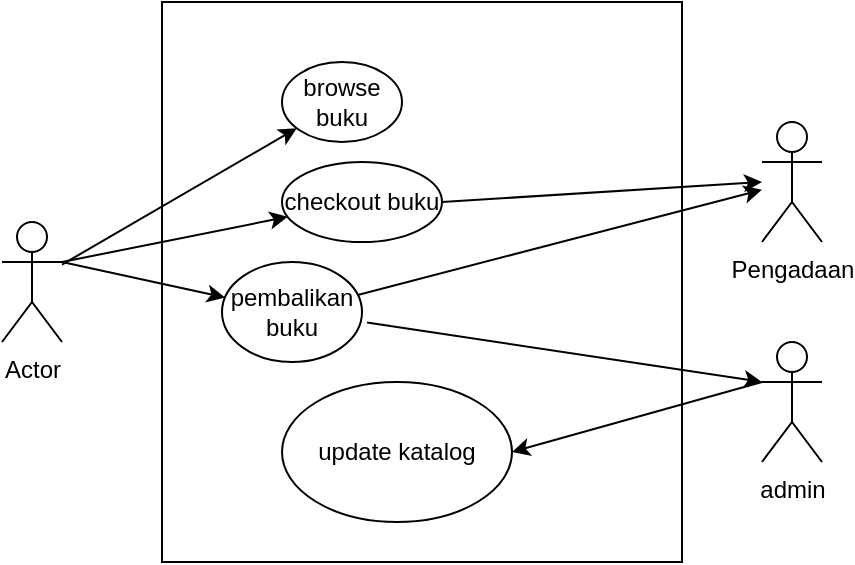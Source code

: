 <mxfile version="22.1.18" type="device">
  <diagram name="Page-1" id="tg7io1Izg-0qvBAYzOr0">
    <mxGraphModel dx="857" dy="464" grid="1" gridSize="10" guides="1" tooltips="1" connect="1" arrows="1" fold="1" page="1" pageScale="1" pageWidth="850" pageHeight="1100" math="0" shadow="0">
      <root>
        <mxCell id="0" />
        <mxCell id="1" parent="0" />
        <mxCell id="e0Jf-Ft4pZN4UZBpegHs-1" value="Actor" style="shape=umlActor;verticalLabelPosition=bottom;verticalAlign=top;html=1;outlineConnect=0;" vertex="1" parent="1">
          <mxGeometry x="300" y="150" width="30" height="60" as="geometry" />
        </mxCell>
        <mxCell id="e0Jf-Ft4pZN4UZBpegHs-3" value="" style="rounded=0;whiteSpace=wrap;html=1;fillColor=none;" vertex="1" parent="1">
          <mxGeometry x="380" y="40" width="260" height="280" as="geometry" />
        </mxCell>
        <mxCell id="e0Jf-Ft4pZN4UZBpegHs-7" value="browse buku" style="ellipse;whiteSpace=wrap;html=1;" vertex="1" parent="1">
          <mxGeometry x="440" y="70" width="60" height="40" as="geometry" />
        </mxCell>
        <mxCell id="e0Jf-Ft4pZN4UZBpegHs-8" value="checkout buku" style="ellipse;whiteSpace=wrap;html=1;" vertex="1" parent="1">
          <mxGeometry x="440" y="120" width="80" height="40" as="geometry" />
        </mxCell>
        <mxCell id="e0Jf-Ft4pZN4UZBpegHs-10" value="pembalikan buku" style="ellipse;whiteSpace=wrap;html=1;" vertex="1" parent="1">
          <mxGeometry x="410" y="170" width="70" height="50" as="geometry" />
        </mxCell>
        <mxCell id="e0Jf-Ft4pZN4UZBpegHs-12" value="update katalog" style="ellipse;whiteSpace=wrap;html=1;" vertex="1" parent="1">
          <mxGeometry x="440" y="230" width="115" height="70" as="geometry" />
        </mxCell>
        <mxCell id="e0Jf-Ft4pZN4UZBpegHs-14" value="Pengadaan" style="shape=umlActor;verticalLabelPosition=bottom;verticalAlign=top;html=1;outlineConnect=0;" vertex="1" parent="1">
          <mxGeometry x="680" y="100" width="30" height="60" as="geometry" />
        </mxCell>
        <mxCell id="e0Jf-Ft4pZN4UZBpegHs-19" value="admin" style="shape=umlActor;verticalLabelPosition=bottom;verticalAlign=top;html=1;outlineConnect=0;" vertex="1" parent="1">
          <mxGeometry x="680" y="210" width="30" height="60" as="geometry" />
        </mxCell>
        <mxCell id="e0Jf-Ft4pZN4UZBpegHs-22" value="" style="endArrow=classic;html=1;rounded=0;exitX=1.036;exitY=0.605;exitDx=0;exitDy=0;exitPerimeter=0;entryX=0;entryY=0.333;entryDx=0;entryDy=0;entryPerimeter=0;" edge="1" parent="1" source="e0Jf-Ft4pZN4UZBpegHs-10" target="e0Jf-Ft4pZN4UZBpegHs-19">
          <mxGeometry width="50" height="50" relative="1" as="geometry">
            <mxPoint x="610" y="220" as="sourcePoint" />
            <mxPoint x="660" y="170" as="targetPoint" />
          </mxGeometry>
        </mxCell>
        <mxCell id="e0Jf-Ft4pZN4UZBpegHs-23" value="" style="endArrow=classic;html=1;rounded=0;" edge="1" parent="1" source="e0Jf-Ft4pZN4UZBpegHs-10" target="e0Jf-Ft4pZN4UZBpegHs-14">
          <mxGeometry width="50" height="50" relative="1" as="geometry">
            <mxPoint x="493" y="210" as="sourcePoint" />
            <mxPoint x="690" y="240" as="targetPoint" />
          </mxGeometry>
        </mxCell>
        <mxCell id="e0Jf-Ft4pZN4UZBpegHs-24" value="" style="endArrow=classic;html=1;rounded=0;exitX=1;exitY=0.5;exitDx=0;exitDy=0;" edge="1" parent="1" source="e0Jf-Ft4pZN4UZBpegHs-8">
          <mxGeometry width="50" height="50" relative="1" as="geometry">
            <mxPoint x="488" y="197" as="sourcePoint" />
            <mxPoint x="680" y="130" as="targetPoint" />
          </mxGeometry>
        </mxCell>
        <mxCell id="e0Jf-Ft4pZN4UZBpegHs-25" value="" style="endArrow=classic;html=1;rounded=0;" edge="1" parent="1" source="e0Jf-Ft4pZN4UZBpegHs-1" target="e0Jf-Ft4pZN4UZBpegHs-7">
          <mxGeometry width="50" height="50" relative="1" as="geometry">
            <mxPoint x="530" y="150" as="sourcePoint" />
            <mxPoint x="690" y="140" as="targetPoint" />
          </mxGeometry>
        </mxCell>
        <mxCell id="e0Jf-Ft4pZN4UZBpegHs-26" value="" style="endArrow=classic;html=1;rounded=0;" edge="1" parent="1" target="e0Jf-Ft4pZN4UZBpegHs-8">
          <mxGeometry width="50" height="50" relative="1" as="geometry">
            <mxPoint x="330" y="170" as="sourcePoint" />
            <mxPoint x="457" y="113" as="targetPoint" />
          </mxGeometry>
        </mxCell>
        <mxCell id="e0Jf-Ft4pZN4UZBpegHs-27" value="" style="endArrow=classic;html=1;rounded=0;" edge="1" parent="1" target="e0Jf-Ft4pZN4UZBpegHs-10">
          <mxGeometry width="50" height="50" relative="1" as="geometry">
            <mxPoint x="330" y="170" as="sourcePoint" />
            <mxPoint x="467" y="123" as="targetPoint" />
          </mxGeometry>
        </mxCell>
        <mxCell id="e0Jf-Ft4pZN4UZBpegHs-28" value="" style="endArrow=classic;html=1;rounded=0;entryX=1;entryY=0.5;entryDx=0;entryDy=0;exitX=0;exitY=0.333;exitDx=0;exitDy=0;exitPerimeter=0;" edge="1" parent="1" source="e0Jf-Ft4pZN4UZBpegHs-19" target="e0Jf-Ft4pZN4UZBpegHs-12">
          <mxGeometry width="50" height="50" relative="1" as="geometry">
            <mxPoint x="493" y="210" as="sourcePoint" />
            <mxPoint x="690" y="240" as="targetPoint" />
          </mxGeometry>
        </mxCell>
      </root>
    </mxGraphModel>
  </diagram>
</mxfile>
